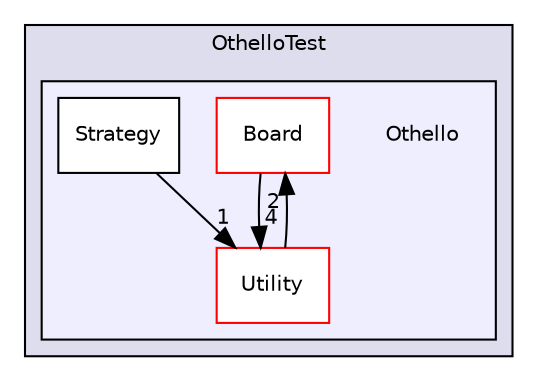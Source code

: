 digraph "/Users/itoutomohiko/Documents/SourceTree/OthelloTest/Othello" {
  compound=true
  node [ fontsize="10", fontname="Helvetica"];
  edge [ labelfontsize="10", labelfontname="Helvetica"];
  subgraph clusterdir_5b5b4e709c0766066b04ab61ca05f6de {
    graph [ bgcolor="#ddddee", pencolor="black", label="OthelloTest" fontname="Helvetica", fontsize="10", URL="dir_5b5b4e709c0766066b04ab61ca05f6de.html"]
  subgraph clusterdir_e036d5bcb7286741379924190fa1a3a0 {
    graph [ bgcolor="#eeeeff", pencolor="black", label="" URL="dir_e036d5bcb7286741379924190fa1a3a0.html"];
    dir_e036d5bcb7286741379924190fa1a3a0 [shape=plaintext label="Othello"];
    dir_2637779b78a37eec555f7dff62455e5c [shape=box label="Board" color="red" fillcolor="white" style="filled" URL="dir_2637779b78a37eec555f7dff62455e5c.html"];
    dir_481956d4e67753b5bdef1daba9617c13 [shape=box label="Strategy" color="black" fillcolor="white" style="filled" URL="dir_481956d4e67753b5bdef1daba9617c13.html"];
    dir_efb4715db9a71e22aea1c5cec602224d [shape=box label="Utility" color="red" fillcolor="white" style="filled" URL="dir_efb4715db9a71e22aea1c5cec602224d.html"];
  }
  }
  dir_481956d4e67753b5bdef1daba9617c13->dir_efb4715db9a71e22aea1c5cec602224d [headlabel="1", labeldistance=1.5 headhref="dir_000004_000005.html"];
  dir_2637779b78a37eec555f7dff62455e5c->dir_efb4715db9a71e22aea1c5cec602224d [headlabel="4", labeldistance=1.5 headhref="dir_000002_000005.html"];
  dir_efb4715db9a71e22aea1c5cec602224d->dir_2637779b78a37eec555f7dff62455e5c [headlabel="2", labeldistance=1.5 headhref="dir_000005_000002.html"];
}
